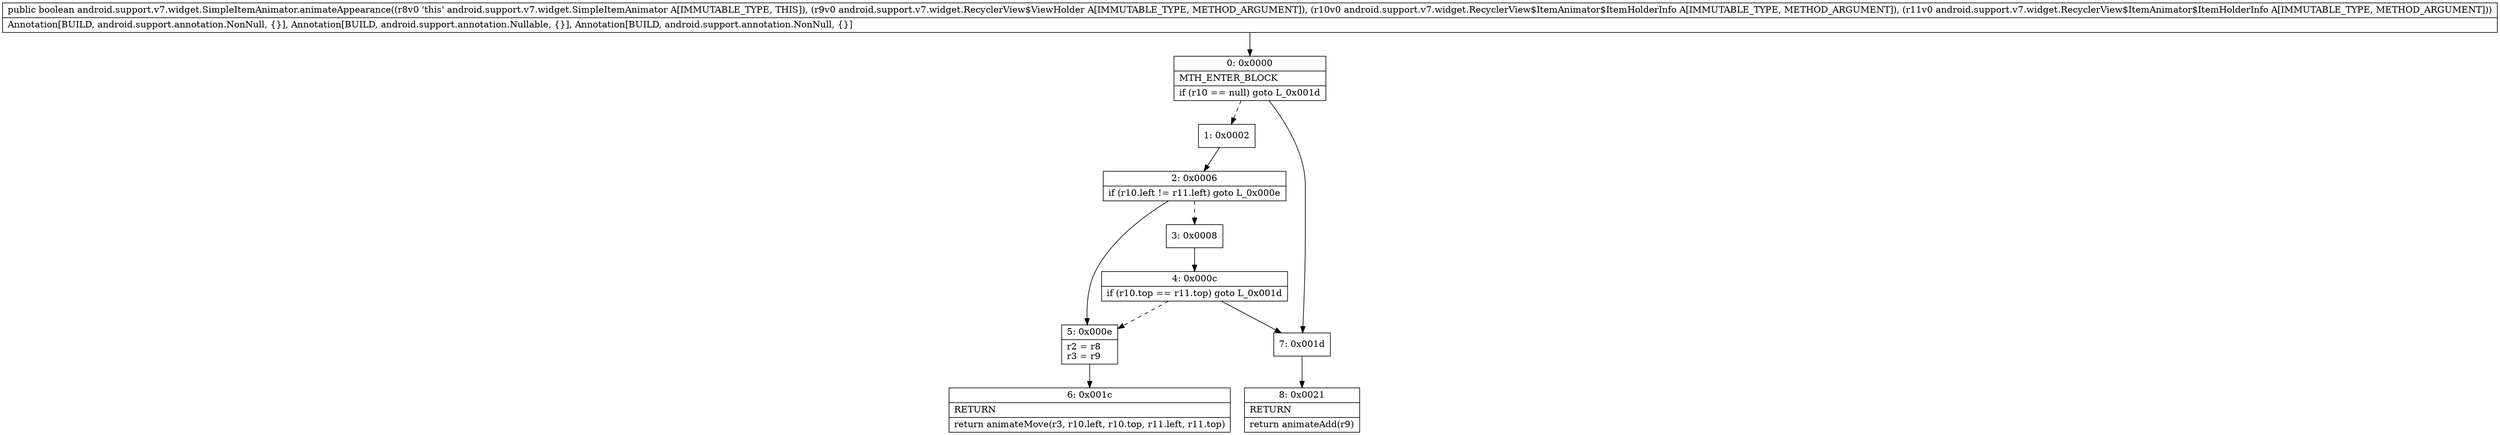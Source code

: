 digraph "CFG forandroid.support.v7.widget.SimpleItemAnimator.animateAppearance(Landroid\/support\/v7\/widget\/RecyclerView$ViewHolder;Landroid\/support\/v7\/widget\/RecyclerView$ItemAnimator$ItemHolderInfo;Landroid\/support\/v7\/widget\/RecyclerView$ItemAnimator$ItemHolderInfo;)Z" {
Node_0 [shape=record,label="{0\:\ 0x0000|MTH_ENTER_BLOCK\l|if (r10 == null) goto L_0x001d\l}"];
Node_1 [shape=record,label="{1\:\ 0x0002}"];
Node_2 [shape=record,label="{2\:\ 0x0006|if (r10.left != r11.left) goto L_0x000e\l}"];
Node_3 [shape=record,label="{3\:\ 0x0008}"];
Node_4 [shape=record,label="{4\:\ 0x000c|if (r10.top == r11.top) goto L_0x001d\l}"];
Node_5 [shape=record,label="{5\:\ 0x000e|r2 = r8\lr3 = r9\l}"];
Node_6 [shape=record,label="{6\:\ 0x001c|RETURN\l|return animateMove(r3, r10.left, r10.top, r11.left, r11.top)\l}"];
Node_7 [shape=record,label="{7\:\ 0x001d}"];
Node_8 [shape=record,label="{8\:\ 0x0021|RETURN\l|return animateAdd(r9)\l}"];
MethodNode[shape=record,label="{public boolean android.support.v7.widget.SimpleItemAnimator.animateAppearance((r8v0 'this' android.support.v7.widget.SimpleItemAnimator A[IMMUTABLE_TYPE, THIS]), (r9v0 android.support.v7.widget.RecyclerView$ViewHolder A[IMMUTABLE_TYPE, METHOD_ARGUMENT]), (r10v0 android.support.v7.widget.RecyclerView$ItemAnimator$ItemHolderInfo A[IMMUTABLE_TYPE, METHOD_ARGUMENT]), (r11v0 android.support.v7.widget.RecyclerView$ItemAnimator$ItemHolderInfo A[IMMUTABLE_TYPE, METHOD_ARGUMENT]))  | Annotation[BUILD, android.support.annotation.NonNull, \{\}], Annotation[BUILD, android.support.annotation.Nullable, \{\}], Annotation[BUILD, android.support.annotation.NonNull, \{\}]\l}"];
MethodNode -> Node_0;
Node_0 -> Node_1[style=dashed];
Node_0 -> Node_7;
Node_1 -> Node_2;
Node_2 -> Node_3[style=dashed];
Node_2 -> Node_5;
Node_3 -> Node_4;
Node_4 -> Node_5[style=dashed];
Node_4 -> Node_7;
Node_5 -> Node_6;
Node_7 -> Node_8;
}

